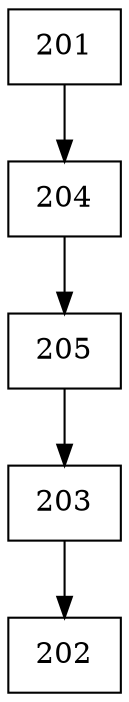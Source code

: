 digraph G {
  node [shape=record];
  node0 [label="{201}"];
  node0 -> node1;
  node1 [label="{204}"];
  node1 -> node2;
  node2 [label="{205}"];
  node2 -> node3;
  node3 [label="{203}"];
  node3 -> node4;
  node4 [label="{202}"];
}
